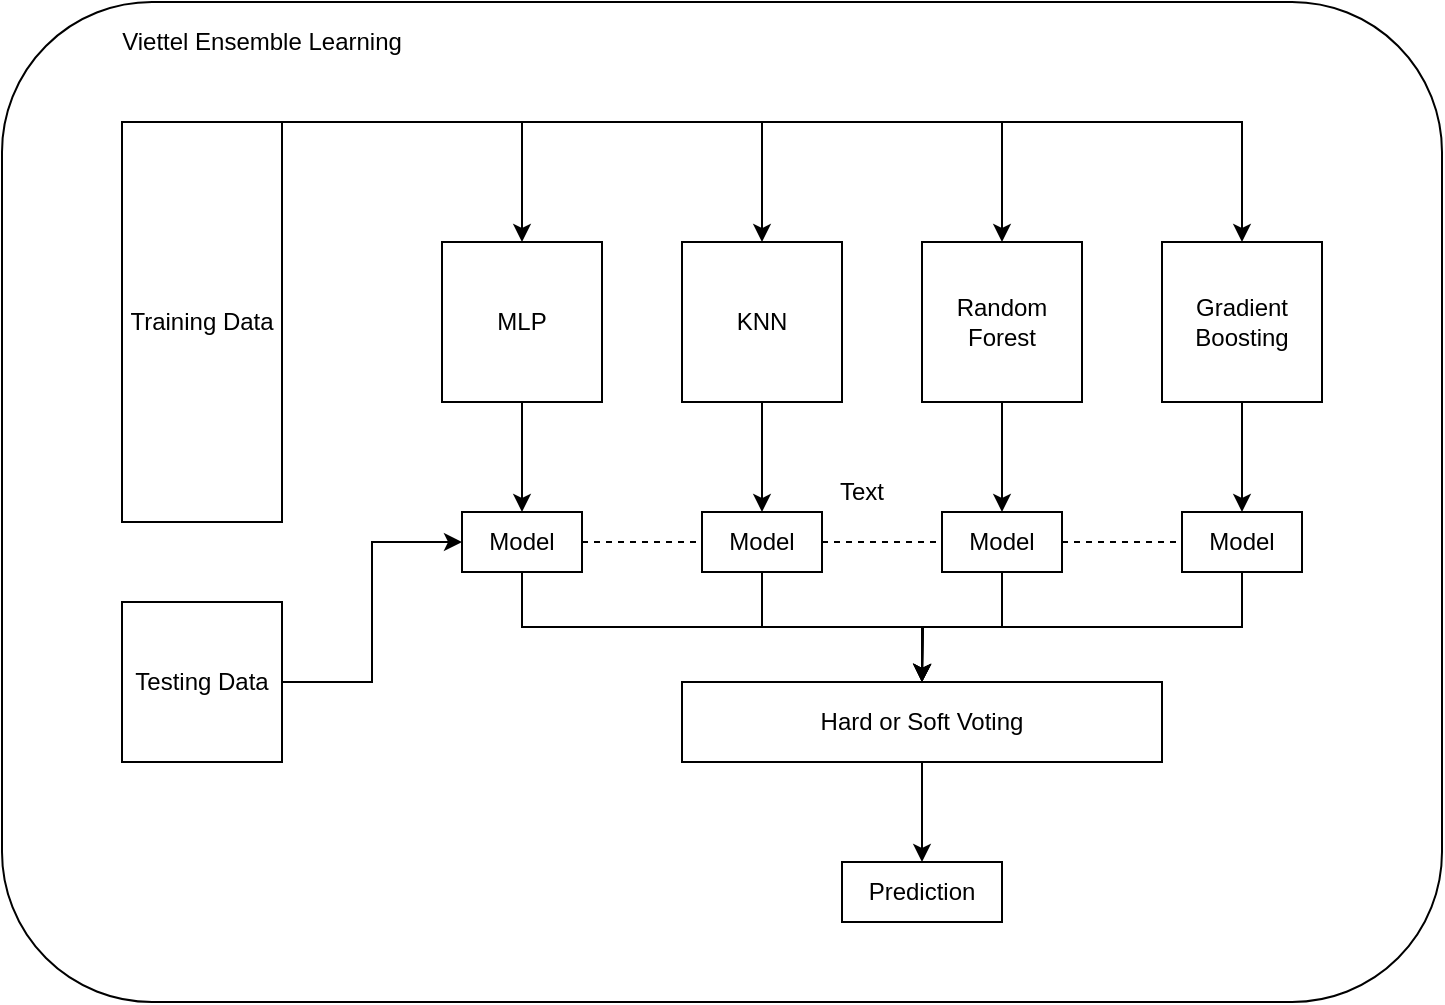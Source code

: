 <mxfile version="15.9.1" type="github">
  <diagram id="84XA4rEednCSsmT6ji2h" name="Page-1">
    <mxGraphModel dx="1871" dy="1723" grid="1" gridSize="10" guides="1" tooltips="1" connect="1" arrows="1" fold="1" page="1" pageScale="1" pageWidth="827" pageHeight="1169" math="0" shadow="0">
      <root>
        <mxCell id="0" />
        <mxCell id="1" parent="0" />
        <mxCell id="B8CHpfb63kSqgsaZjjg6-42" value="" style="rounded=1;whiteSpace=wrap;html=1;" vertex="1" parent="1">
          <mxGeometry x="-20" y="-20" width="720" height="500" as="geometry" />
        </mxCell>
        <mxCell id="B8CHpfb63kSqgsaZjjg6-24" style="edgeStyle=orthogonalEdgeStyle;rounded=0;orthogonalLoop=1;jettySize=auto;html=1;exitX=1;exitY=0;exitDx=0;exitDy=0;entryX=0.5;entryY=0;entryDx=0;entryDy=0;" edge="1" parent="1" source="B8CHpfb63kSqgsaZjjg6-1" target="B8CHpfb63kSqgsaZjjg6-4">
          <mxGeometry relative="1" as="geometry">
            <Array as="points">
              <mxPoint x="240" y="40" />
            </Array>
          </mxGeometry>
        </mxCell>
        <mxCell id="B8CHpfb63kSqgsaZjjg6-25" style="edgeStyle=orthogonalEdgeStyle;rounded=0;orthogonalLoop=1;jettySize=auto;html=1;exitX=1;exitY=0;exitDx=0;exitDy=0;entryX=0.5;entryY=0;entryDx=0;entryDy=0;" edge="1" parent="1" source="B8CHpfb63kSqgsaZjjg6-1" target="B8CHpfb63kSqgsaZjjg6-15">
          <mxGeometry relative="1" as="geometry">
            <Array as="points">
              <mxPoint x="360" y="40" />
            </Array>
          </mxGeometry>
        </mxCell>
        <mxCell id="B8CHpfb63kSqgsaZjjg6-26" style="edgeStyle=orthogonalEdgeStyle;rounded=0;orthogonalLoop=1;jettySize=auto;html=1;exitX=1;exitY=0;exitDx=0;exitDy=0;entryX=0.5;entryY=0;entryDx=0;entryDy=0;" edge="1" parent="1" source="B8CHpfb63kSqgsaZjjg6-1" target="B8CHpfb63kSqgsaZjjg6-17">
          <mxGeometry relative="1" as="geometry">
            <Array as="points">
              <mxPoint x="480" y="40" />
            </Array>
          </mxGeometry>
        </mxCell>
        <mxCell id="B8CHpfb63kSqgsaZjjg6-27" style="edgeStyle=orthogonalEdgeStyle;rounded=0;orthogonalLoop=1;jettySize=auto;html=1;exitX=1;exitY=0;exitDx=0;exitDy=0;entryX=0.5;entryY=0;entryDx=0;entryDy=0;" edge="1" parent="1" source="B8CHpfb63kSqgsaZjjg6-1" target="B8CHpfb63kSqgsaZjjg6-19">
          <mxGeometry relative="1" as="geometry">
            <mxPoint x="580" y="80" as="targetPoint" />
            <Array as="points">
              <mxPoint x="600" y="40" />
            </Array>
          </mxGeometry>
        </mxCell>
        <mxCell id="B8CHpfb63kSqgsaZjjg6-1" value="Training Data" style="rounded=0;whiteSpace=wrap;html=1;" vertex="1" parent="1">
          <mxGeometry x="40" y="40" width="80" height="200" as="geometry" />
        </mxCell>
        <mxCell id="B8CHpfb63kSqgsaZjjg6-32" style="edgeStyle=orthogonalEdgeStyle;rounded=0;orthogonalLoop=1;jettySize=auto;html=1;exitX=1;exitY=0.5;exitDx=0;exitDy=0;entryX=0;entryY=0.5;entryDx=0;entryDy=0;" edge="1" parent="1" source="B8CHpfb63kSqgsaZjjg6-2" target="B8CHpfb63kSqgsaZjjg6-11">
          <mxGeometry relative="1" as="geometry" />
        </mxCell>
        <mxCell id="B8CHpfb63kSqgsaZjjg6-2" value="Testing Data" style="rounded=0;whiteSpace=wrap;html=1;" vertex="1" parent="1">
          <mxGeometry x="40" y="280" width="80" height="80" as="geometry" />
        </mxCell>
        <mxCell id="B8CHpfb63kSqgsaZjjg6-28" style="edgeStyle=orthogonalEdgeStyle;rounded=0;orthogonalLoop=1;jettySize=auto;html=1;exitX=0.5;exitY=1;exitDx=0;exitDy=0;entryX=0.5;entryY=0;entryDx=0;entryDy=0;" edge="1" parent="1" source="B8CHpfb63kSqgsaZjjg6-4" target="B8CHpfb63kSqgsaZjjg6-11">
          <mxGeometry relative="1" as="geometry" />
        </mxCell>
        <mxCell id="B8CHpfb63kSqgsaZjjg6-4" value="MLP" style="whiteSpace=wrap;html=1;aspect=fixed;" vertex="1" parent="1">
          <mxGeometry x="200" y="100" width="80" height="80" as="geometry" />
        </mxCell>
        <mxCell id="B8CHpfb63kSqgsaZjjg6-41" style="edgeStyle=orthogonalEdgeStyle;rounded=0;orthogonalLoop=1;jettySize=auto;html=1;exitX=0.5;exitY=1;exitDx=0;exitDy=0;" edge="1" parent="1" source="B8CHpfb63kSqgsaZjjg6-8" target="B8CHpfb63kSqgsaZjjg6-10">
          <mxGeometry relative="1" as="geometry" />
        </mxCell>
        <mxCell id="B8CHpfb63kSqgsaZjjg6-8" value="Hard or Soft Voting" style="rounded=0;whiteSpace=wrap;html=1;" vertex="1" parent="1">
          <mxGeometry x="320" y="320" width="240" height="40" as="geometry" />
        </mxCell>
        <mxCell id="B8CHpfb63kSqgsaZjjg6-10" value="Prediction" style="rounded=0;whiteSpace=wrap;html=1;" vertex="1" parent="1">
          <mxGeometry x="400" y="410" width="80" height="30" as="geometry" />
        </mxCell>
        <mxCell id="B8CHpfb63kSqgsaZjjg6-40" style="edgeStyle=orthogonalEdgeStyle;rounded=0;orthogonalLoop=1;jettySize=auto;html=1;exitX=0.5;exitY=1;exitDx=0;exitDy=0;" edge="1" parent="1" source="B8CHpfb63kSqgsaZjjg6-11">
          <mxGeometry relative="1" as="geometry">
            <mxPoint x="440" y="320" as="targetPoint" />
          </mxGeometry>
        </mxCell>
        <mxCell id="B8CHpfb63kSqgsaZjjg6-11" value="Model" style="rounded=0;whiteSpace=wrap;html=1;" vertex="1" parent="1">
          <mxGeometry x="210" y="235" width="60" height="30" as="geometry" />
        </mxCell>
        <mxCell id="B8CHpfb63kSqgsaZjjg6-29" style="edgeStyle=orthogonalEdgeStyle;rounded=0;orthogonalLoop=1;jettySize=auto;html=1;exitX=0.5;exitY=1;exitDx=0;exitDy=0;entryX=0.5;entryY=0;entryDx=0;entryDy=0;" edge="1" parent="1" source="B8CHpfb63kSqgsaZjjg6-15" target="B8CHpfb63kSqgsaZjjg6-16">
          <mxGeometry relative="1" as="geometry" />
        </mxCell>
        <mxCell id="B8CHpfb63kSqgsaZjjg6-15" value="KNN" style="whiteSpace=wrap;html=1;aspect=fixed;" vertex="1" parent="1">
          <mxGeometry x="320" y="100" width="80" height="80" as="geometry" />
        </mxCell>
        <mxCell id="B8CHpfb63kSqgsaZjjg6-39" style="edgeStyle=orthogonalEdgeStyle;rounded=0;orthogonalLoop=1;jettySize=auto;html=1;exitX=0.5;exitY=1;exitDx=0;exitDy=0;" edge="1" parent="1" source="B8CHpfb63kSqgsaZjjg6-16">
          <mxGeometry relative="1" as="geometry">
            <mxPoint x="440" y="320" as="targetPoint" />
          </mxGeometry>
        </mxCell>
        <mxCell id="B8CHpfb63kSqgsaZjjg6-16" value="Model" style="rounded=0;whiteSpace=wrap;html=1;" vertex="1" parent="1">
          <mxGeometry x="330" y="235" width="60" height="30" as="geometry" />
        </mxCell>
        <mxCell id="B8CHpfb63kSqgsaZjjg6-30" style="edgeStyle=orthogonalEdgeStyle;rounded=0;orthogonalLoop=1;jettySize=auto;html=1;exitX=0.5;exitY=1;exitDx=0;exitDy=0;entryX=0.5;entryY=0;entryDx=0;entryDy=0;" edge="1" parent="1" source="B8CHpfb63kSqgsaZjjg6-17" target="B8CHpfb63kSqgsaZjjg6-18">
          <mxGeometry relative="1" as="geometry" />
        </mxCell>
        <mxCell id="B8CHpfb63kSqgsaZjjg6-17" value="Random Forest" style="whiteSpace=wrap;html=1;aspect=fixed;" vertex="1" parent="1">
          <mxGeometry x="440" y="100" width="80" height="80" as="geometry" />
        </mxCell>
        <mxCell id="B8CHpfb63kSqgsaZjjg6-37" style="edgeStyle=orthogonalEdgeStyle;rounded=0;orthogonalLoop=1;jettySize=auto;html=1;exitX=0.5;exitY=1;exitDx=0;exitDy=0;entryX=0.5;entryY=0;entryDx=0;entryDy=0;" edge="1" parent="1" source="B8CHpfb63kSqgsaZjjg6-18" target="B8CHpfb63kSqgsaZjjg6-8">
          <mxGeometry relative="1" as="geometry" />
        </mxCell>
        <mxCell id="B8CHpfb63kSqgsaZjjg6-18" value="Model" style="rounded=0;whiteSpace=wrap;html=1;" vertex="1" parent="1">
          <mxGeometry x="450" y="235" width="60" height="30" as="geometry" />
        </mxCell>
        <mxCell id="B8CHpfb63kSqgsaZjjg6-31" style="edgeStyle=orthogonalEdgeStyle;rounded=0;orthogonalLoop=1;jettySize=auto;html=1;exitX=0.5;exitY=1;exitDx=0;exitDy=0;entryX=0.5;entryY=0;entryDx=0;entryDy=0;" edge="1" parent="1" source="B8CHpfb63kSqgsaZjjg6-19" target="B8CHpfb63kSqgsaZjjg6-20">
          <mxGeometry relative="1" as="geometry" />
        </mxCell>
        <mxCell id="B8CHpfb63kSqgsaZjjg6-19" value="Gradient Boosting" style="whiteSpace=wrap;html=1;aspect=fixed;" vertex="1" parent="1">
          <mxGeometry x="560" y="100" width="80" height="80" as="geometry" />
        </mxCell>
        <mxCell id="B8CHpfb63kSqgsaZjjg6-38" style="edgeStyle=orthogonalEdgeStyle;rounded=0;orthogonalLoop=1;jettySize=auto;html=1;exitX=0.5;exitY=1;exitDx=0;exitDy=0;entryX=0.5;entryY=0;entryDx=0;entryDy=0;" edge="1" parent="1" source="B8CHpfb63kSqgsaZjjg6-20" target="B8CHpfb63kSqgsaZjjg6-8">
          <mxGeometry relative="1" as="geometry" />
        </mxCell>
        <mxCell id="B8CHpfb63kSqgsaZjjg6-20" value="Model" style="rounded=0;whiteSpace=wrap;html=1;" vertex="1" parent="1">
          <mxGeometry x="570" y="235" width="60" height="30" as="geometry" />
        </mxCell>
        <mxCell id="B8CHpfb63kSqgsaZjjg6-33" value="" style="endArrow=none;dashed=1;html=1;rounded=0;exitX=1;exitY=0.5;exitDx=0;exitDy=0;entryX=0;entryY=0.5;entryDx=0;entryDy=0;" edge="1" parent="1" source="B8CHpfb63kSqgsaZjjg6-11" target="B8CHpfb63kSqgsaZjjg6-16">
          <mxGeometry width="50" height="50" relative="1" as="geometry">
            <mxPoint x="280" y="320" as="sourcePoint" />
            <mxPoint x="330" y="270" as="targetPoint" />
          </mxGeometry>
        </mxCell>
        <mxCell id="B8CHpfb63kSqgsaZjjg6-35" value="" style="endArrow=none;dashed=1;html=1;rounded=0;entryX=0;entryY=0.5;entryDx=0;entryDy=0;exitX=1;exitY=0.5;exitDx=0;exitDy=0;" edge="1" parent="1" source="B8CHpfb63kSqgsaZjjg6-16" target="B8CHpfb63kSqgsaZjjg6-18">
          <mxGeometry width="50" height="50" relative="1" as="geometry">
            <mxPoint x="300" y="360" as="sourcePoint" />
            <mxPoint x="350" y="310" as="targetPoint" />
          </mxGeometry>
        </mxCell>
        <mxCell id="B8CHpfb63kSqgsaZjjg6-36" value="" style="endArrow=none;dashed=1;html=1;rounded=0;entryX=0;entryY=0.5;entryDx=0;entryDy=0;exitX=1;exitY=0.5;exitDx=0;exitDy=0;" edge="1" parent="1" source="B8CHpfb63kSqgsaZjjg6-18" target="B8CHpfb63kSqgsaZjjg6-20">
          <mxGeometry width="50" height="50" relative="1" as="geometry">
            <mxPoint x="480" y="340" as="sourcePoint" />
            <mxPoint x="530" y="290" as="targetPoint" />
          </mxGeometry>
        </mxCell>
        <mxCell id="B8CHpfb63kSqgsaZjjg6-43" value="Text" style="text;html=1;strokeColor=none;fillColor=none;align=center;verticalAlign=middle;whiteSpace=wrap;rounded=0;" vertex="1" parent="1">
          <mxGeometry x="380" y="210" width="60" height="30" as="geometry" />
        </mxCell>
        <mxCell id="B8CHpfb63kSqgsaZjjg6-44" value="Viettel Ensemble Learning" style="text;html=1;strokeColor=none;fillColor=none;align=center;verticalAlign=middle;whiteSpace=wrap;rounded=0;" vertex="1" parent="1">
          <mxGeometry x="30" y="-10" width="160" height="20" as="geometry" />
        </mxCell>
      </root>
    </mxGraphModel>
  </diagram>
</mxfile>
